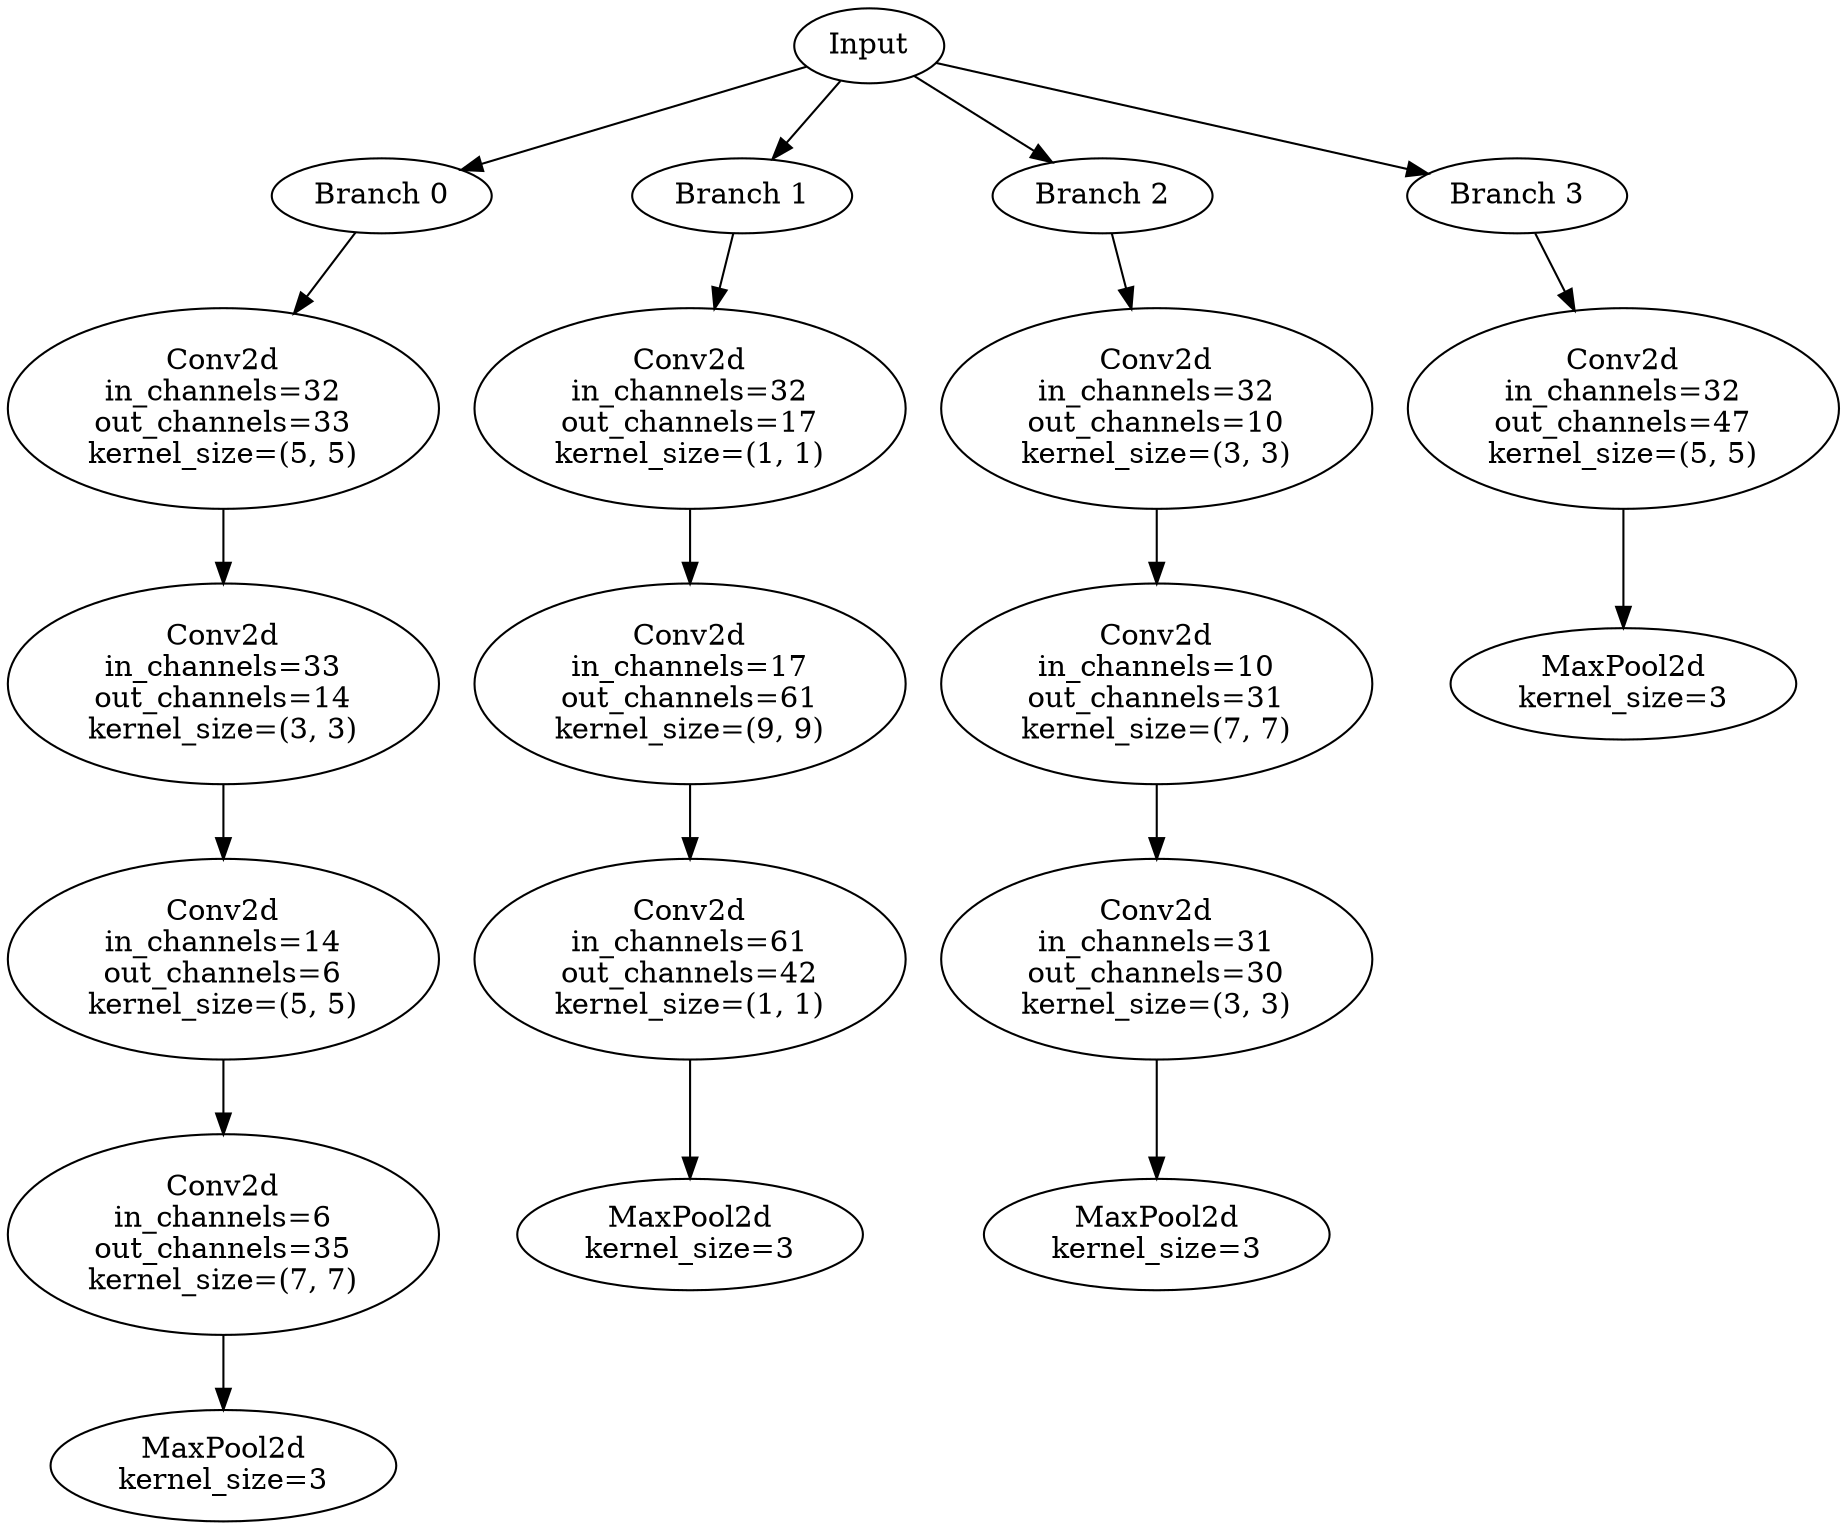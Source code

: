 // Inception Module - Coral 22
digraph {
	Input [label=Input]
	Branch_0 [label="Branch 0"]
	Input -> Branch_0
	Branch_0_Layer_0 [label="Conv2d
in_channels=32
out_channels=33
kernel_size=(5, 5)"]
	Branch_0 -> Branch_0_Layer_0
	Branch_0_Layer_1 [label="Conv2d
in_channels=33
out_channels=14
kernel_size=(3, 3)"]
	Branch_0_Layer_0 -> Branch_0_Layer_1
	Branch_0_Layer_2 [label="Conv2d
in_channels=14
out_channels=6
kernel_size=(5, 5)"]
	Branch_0_Layer_1 -> Branch_0_Layer_2
	Branch_0_Layer_3 [label="Conv2d
in_channels=6
out_channels=35
kernel_size=(7, 7)"]
	Branch_0_Layer_2 -> Branch_0_Layer_3
	Branch_0_Layer_4 [label="MaxPool2d
kernel_size=3"]
	Branch_0_Layer_3 -> Branch_0_Layer_4
	Branch_1 [label="Branch 1"]
	Input -> Branch_1
	Branch_1_Layer_0 [label="Conv2d
in_channels=32
out_channels=17
kernel_size=(1, 1)"]
	Branch_1 -> Branch_1_Layer_0
	Branch_1_Layer_1 [label="Conv2d
in_channels=17
out_channels=61
kernel_size=(9, 9)"]
	Branch_1_Layer_0 -> Branch_1_Layer_1
	Branch_1_Layer_2 [label="Conv2d
in_channels=61
out_channels=42
kernel_size=(1, 1)"]
	Branch_1_Layer_1 -> Branch_1_Layer_2
	Branch_1_Layer_3 [label="MaxPool2d
kernel_size=3"]
	Branch_1_Layer_2 -> Branch_1_Layer_3
	Branch_2 [label="Branch 2"]
	Input -> Branch_2
	Branch_2_Layer_0 [label="Conv2d
in_channels=32
out_channels=10
kernel_size=(3, 3)"]
	Branch_2 -> Branch_2_Layer_0
	Branch_2_Layer_1 [label="Conv2d
in_channels=10
out_channels=31
kernel_size=(7, 7)"]
	Branch_2_Layer_0 -> Branch_2_Layer_1
	Branch_2_Layer_2 [label="Conv2d
in_channels=31
out_channels=30
kernel_size=(3, 3)"]
	Branch_2_Layer_1 -> Branch_2_Layer_2
	Branch_2_Layer_3 [label="MaxPool2d
kernel_size=3"]
	Branch_2_Layer_2 -> Branch_2_Layer_3
	Branch_3 [label="Branch 3"]
	Input -> Branch_3
	Branch_3_Layer_0 [label="Conv2d
in_channels=32
out_channels=47
kernel_size=(5, 5)"]
	Branch_3 -> Branch_3_Layer_0
	Branch_3_Layer_1 [label="MaxPool2d
kernel_size=3"]
	Branch_3_Layer_0 -> Branch_3_Layer_1
}
